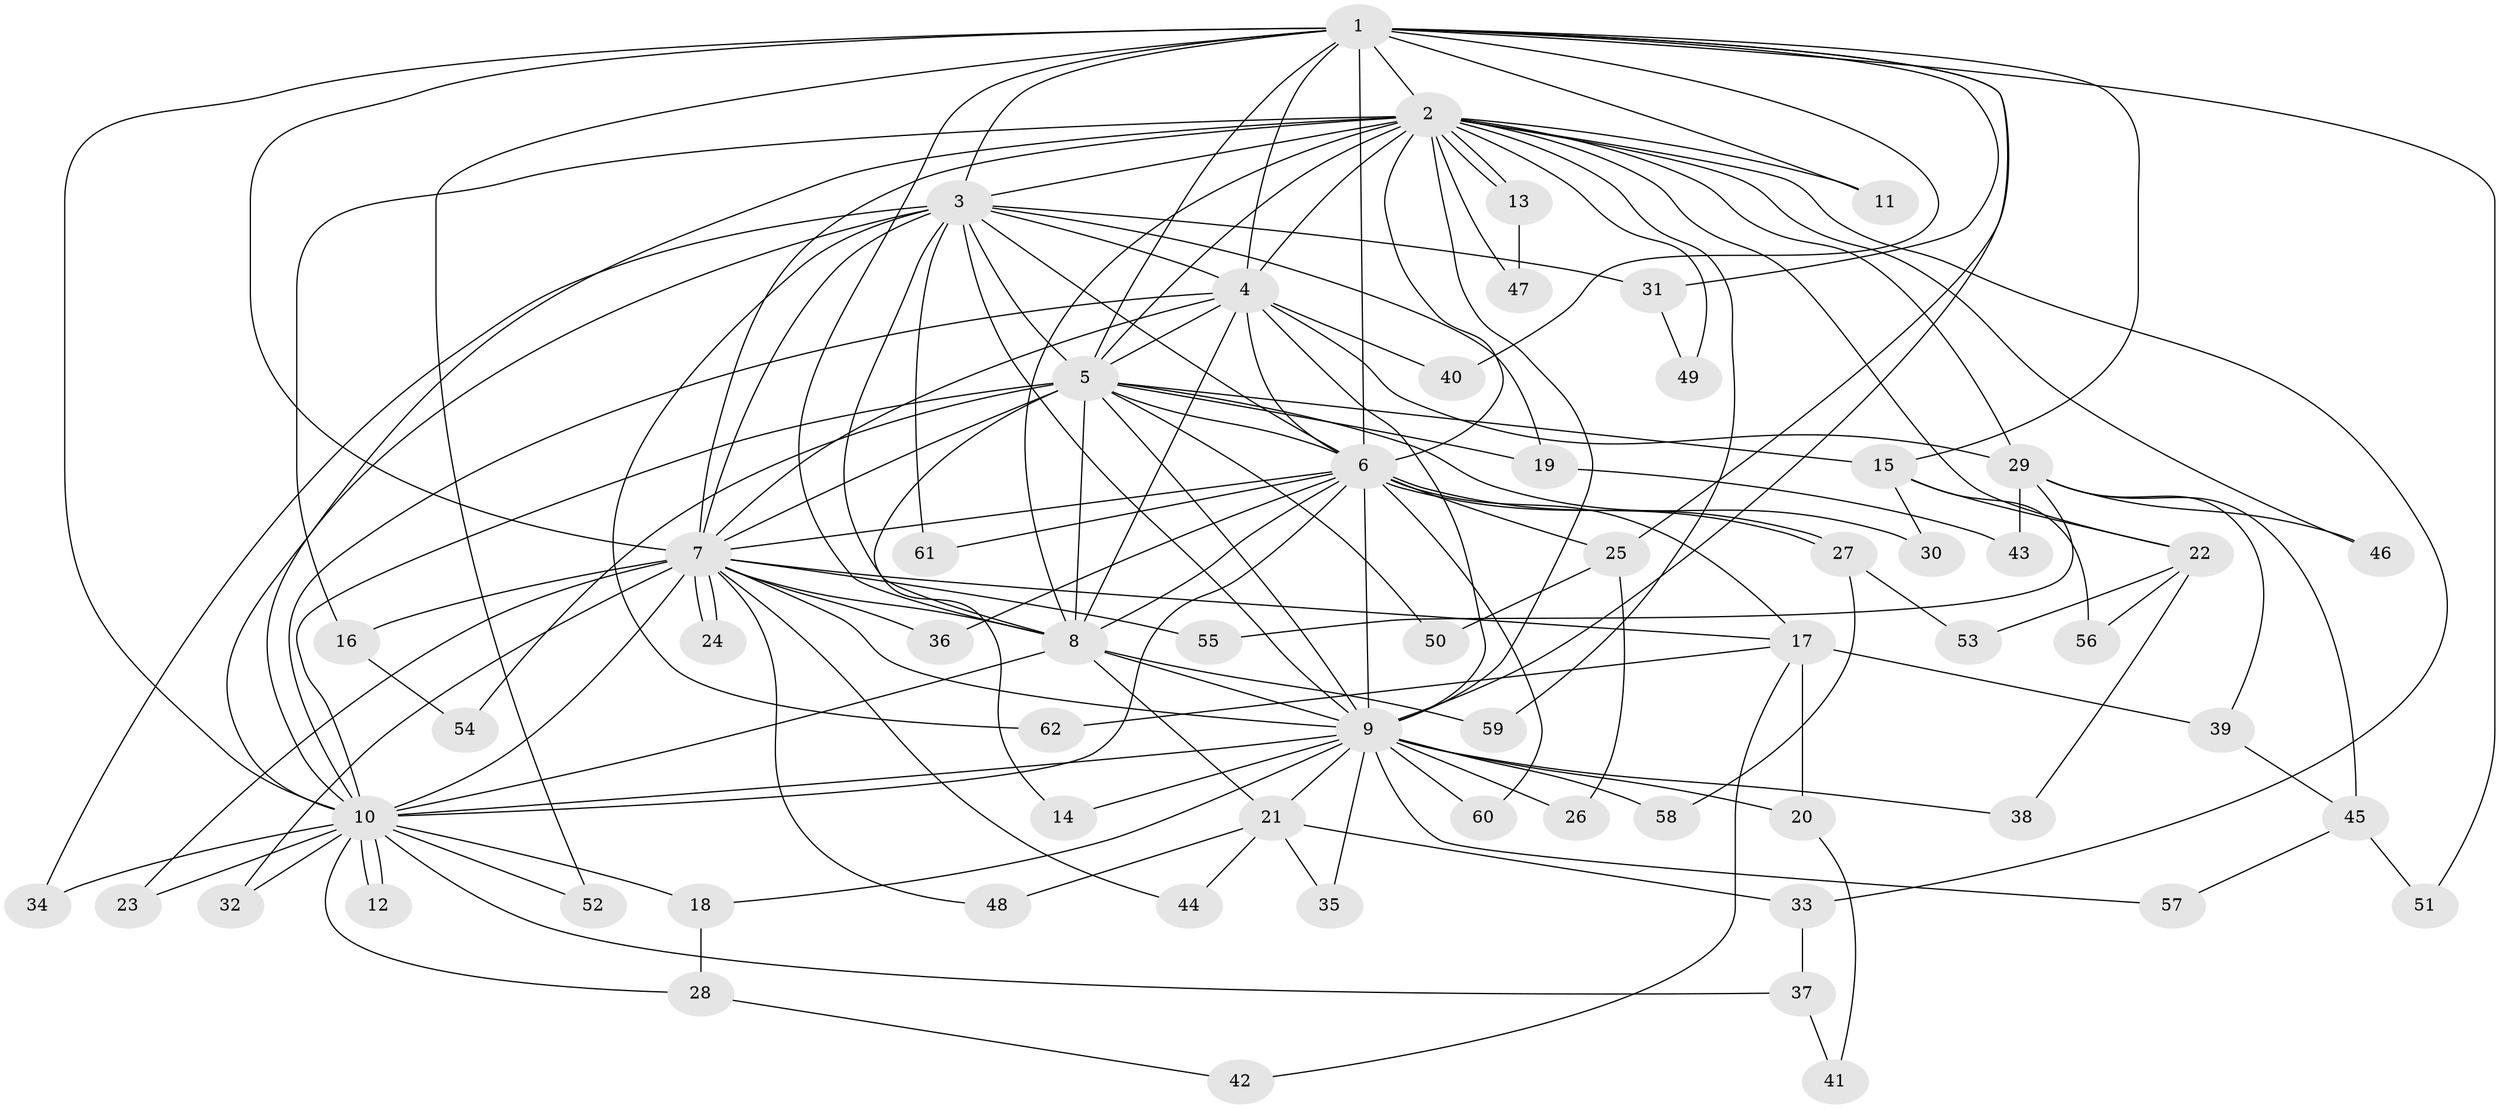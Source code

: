 // coarse degree distribution, {11: 0.05263157894736842, 16: 0.02631578947368421, 9: 0.02631578947368421, 17: 0.02631578947368421, 14: 0.02631578947368421, 13: 0.02631578947368421, 6: 0.10526315789473684, 1: 0.05263157894736842, 2: 0.42105263157894735, 3: 0.15789473684210525, 7: 0.02631578947368421, 4: 0.05263157894736842}
// Generated by graph-tools (version 1.1) at 2025/50/03/04/25 22:50:02]
// undirected, 62 vertices, 149 edges
graph export_dot {
  node [color=gray90,style=filled];
  1;
  2;
  3;
  4;
  5;
  6;
  7;
  8;
  9;
  10;
  11;
  12;
  13;
  14;
  15;
  16;
  17;
  18;
  19;
  20;
  21;
  22;
  23;
  24;
  25;
  26;
  27;
  28;
  29;
  30;
  31;
  32;
  33;
  34;
  35;
  36;
  37;
  38;
  39;
  40;
  41;
  42;
  43;
  44;
  45;
  46;
  47;
  48;
  49;
  50;
  51;
  52;
  53;
  54;
  55;
  56;
  57;
  58;
  59;
  60;
  61;
  62;
  1 -- 2;
  1 -- 3;
  1 -- 4;
  1 -- 5;
  1 -- 6;
  1 -- 7;
  1 -- 8;
  1 -- 9;
  1 -- 10;
  1 -- 11;
  1 -- 15;
  1 -- 25;
  1 -- 31;
  1 -- 40;
  1 -- 51;
  1 -- 52;
  2 -- 3;
  2 -- 4;
  2 -- 5;
  2 -- 6;
  2 -- 7;
  2 -- 8;
  2 -- 9;
  2 -- 10;
  2 -- 11;
  2 -- 13;
  2 -- 13;
  2 -- 16;
  2 -- 22;
  2 -- 29;
  2 -- 33;
  2 -- 46;
  2 -- 47;
  2 -- 49;
  2 -- 59;
  3 -- 4;
  3 -- 5;
  3 -- 6;
  3 -- 7;
  3 -- 8;
  3 -- 9;
  3 -- 10;
  3 -- 19;
  3 -- 31;
  3 -- 34;
  3 -- 61;
  3 -- 62;
  4 -- 5;
  4 -- 6;
  4 -- 7;
  4 -- 8;
  4 -- 9;
  4 -- 10;
  4 -- 29;
  4 -- 40;
  5 -- 6;
  5 -- 7;
  5 -- 8;
  5 -- 9;
  5 -- 10;
  5 -- 14;
  5 -- 15;
  5 -- 19;
  5 -- 30;
  5 -- 50;
  5 -- 54;
  6 -- 7;
  6 -- 8;
  6 -- 9;
  6 -- 10;
  6 -- 17;
  6 -- 25;
  6 -- 27;
  6 -- 27;
  6 -- 36;
  6 -- 60;
  6 -- 61;
  7 -- 8;
  7 -- 9;
  7 -- 10;
  7 -- 16;
  7 -- 17;
  7 -- 23;
  7 -- 24;
  7 -- 24;
  7 -- 32;
  7 -- 36;
  7 -- 44;
  7 -- 48;
  7 -- 55;
  8 -- 9;
  8 -- 10;
  8 -- 21;
  8 -- 59;
  9 -- 10;
  9 -- 14;
  9 -- 18;
  9 -- 20;
  9 -- 21;
  9 -- 26;
  9 -- 35;
  9 -- 38;
  9 -- 57;
  9 -- 58;
  9 -- 60;
  10 -- 12;
  10 -- 12;
  10 -- 18;
  10 -- 23;
  10 -- 28;
  10 -- 32;
  10 -- 34;
  10 -- 37;
  10 -- 52;
  13 -- 47;
  15 -- 22;
  15 -- 30;
  15 -- 56;
  16 -- 54;
  17 -- 20;
  17 -- 39;
  17 -- 42;
  17 -- 62;
  18 -- 28;
  19 -- 43;
  20 -- 41;
  21 -- 33;
  21 -- 35;
  21 -- 44;
  21 -- 48;
  22 -- 38;
  22 -- 53;
  22 -- 56;
  25 -- 26;
  25 -- 50;
  27 -- 53;
  27 -- 58;
  28 -- 42;
  29 -- 39;
  29 -- 43;
  29 -- 45;
  29 -- 46;
  29 -- 55;
  31 -- 49;
  33 -- 37;
  37 -- 41;
  39 -- 45;
  45 -- 51;
  45 -- 57;
}
